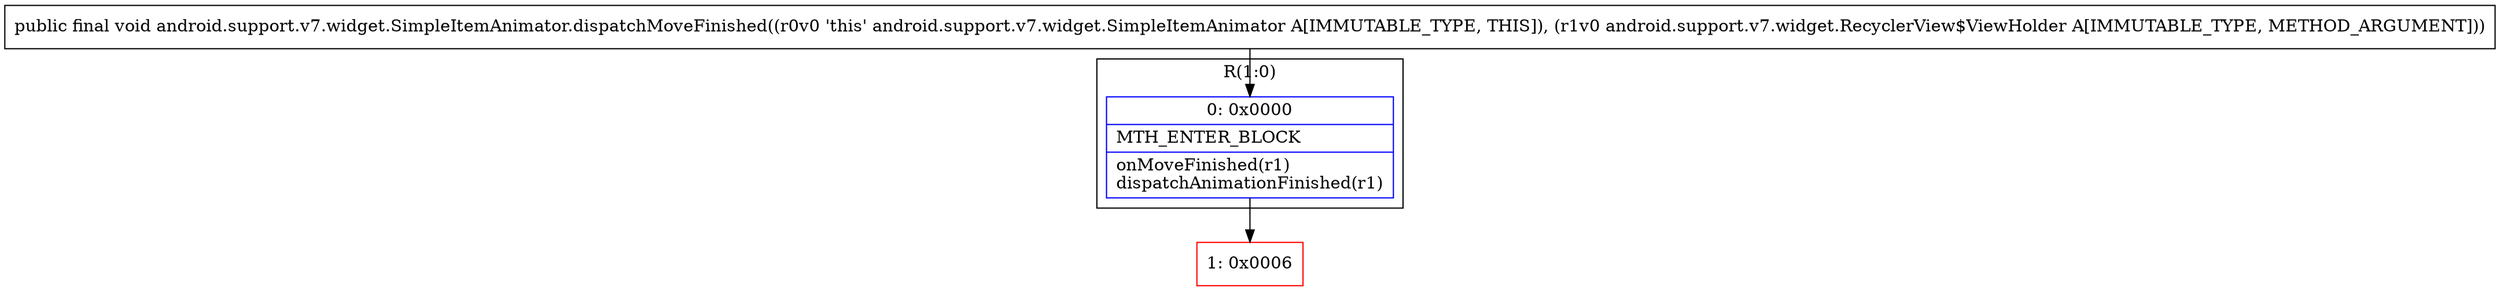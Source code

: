 digraph "CFG forandroid.support.v7.widget.SimpleItemAnimator.dispatchMoveFinished(Landroid\/support\/v7\/widget\/RecyclerView$ViewHolder;)V" {
subgraph cluster_Region_1171965421 {
label = "R(1:0)";
node [shape=record,color=blue];
Node_0 [shape=record,label="{0\:\ 0x0000|MTH_ENTER_BLOCK\l|onMoveFinished(r1)\ldispatchAnimationFinished(r1)\l}"];
}
Node_1 [shape=record,color=red,label="{1\:\ 0x0006}"];
MethodNode[shape=record,label="{public final void android.support.v7.widget.SimpleItemAnimator.dispatchMoveFinished((r0v0 'this' android.support.v7.widget.SimpleItemAnimator A[IMMUTABLE_TYPE, THIS]), (r1v0 android.support.v7.widget.RecyclerView$ViewHolder A[IMMUTABLE_TYPE, METHOD_ARGUMENT])) }"];
MethodNode -> Node_0;
Node_0 -> Node_1;
}

